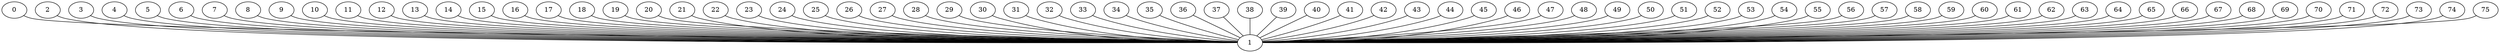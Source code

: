 graph G {
0;
1;
2;
3;
4;
5;
6;
7;
8;
9;
10;
11;
12;
13;
14;
15;
16;
17;
18;
19;
20;
21;
22;
23;
24;
25;
26;
27;
28;
29;
30;
31;
32;
33;
34;
35;
36;
37;
38;
39;
40;
41;
42;
43;
44;
45;
46;
47;
48;
49;
50;
51;
52;
53;
54;
55;
56;
57;
58;
59;
60;
61;
62;
63;
64;
65;
66;
67;
68;
69;
70;
71;
72;
73;
74;
75;
0--1 ;
2--1 ;
3--1 ;
4--1 ;
5--1 ;
6--1 ;
7--1 ;
10--1 ;
9--1 ;
8--1 ;
11--1 ;
12--1 ;
15--1 ;
14--1 ;
13--1 ;
16--1 ;
17--1 ;
21--1 ;
20--1 ;
19--1 ;
18--1 ;
22--1 ;
25--1 ;
24--1 ;
23--1 ;
26--1 ;
29--1 ;
28--1 ;
27--1 ;
30--1 ;
31--1 ;
34--1 ;
33--1 ;
32--1 ;
35--1 ;
37--1 ;
36--1 ;
39--1 ;
38--1 ;
40--1 ;
41--1 ;
44--1 ;
43--1 ;
42--1 ;
46--1 ;
45--1 ;
47--1 ;
49--1 ;
48--1 ;
50--1 ;
52--1 ;
51--1 ;
53--1 ;
54--1 ;
56--1 ;
55--1 ;
59--1 ;
58--1 ;
57--1 ;
61--1 ;
60--1 ;
64--1 ;
63--1 ;
62--1 ;
65--1 ;
66--1 ;
68--1 ;
67--1 ;
70--1 ;
69--1 ;
72--1 ;
71--1 ;
75--1 ;
74--1 ;
73--1 ;
}
